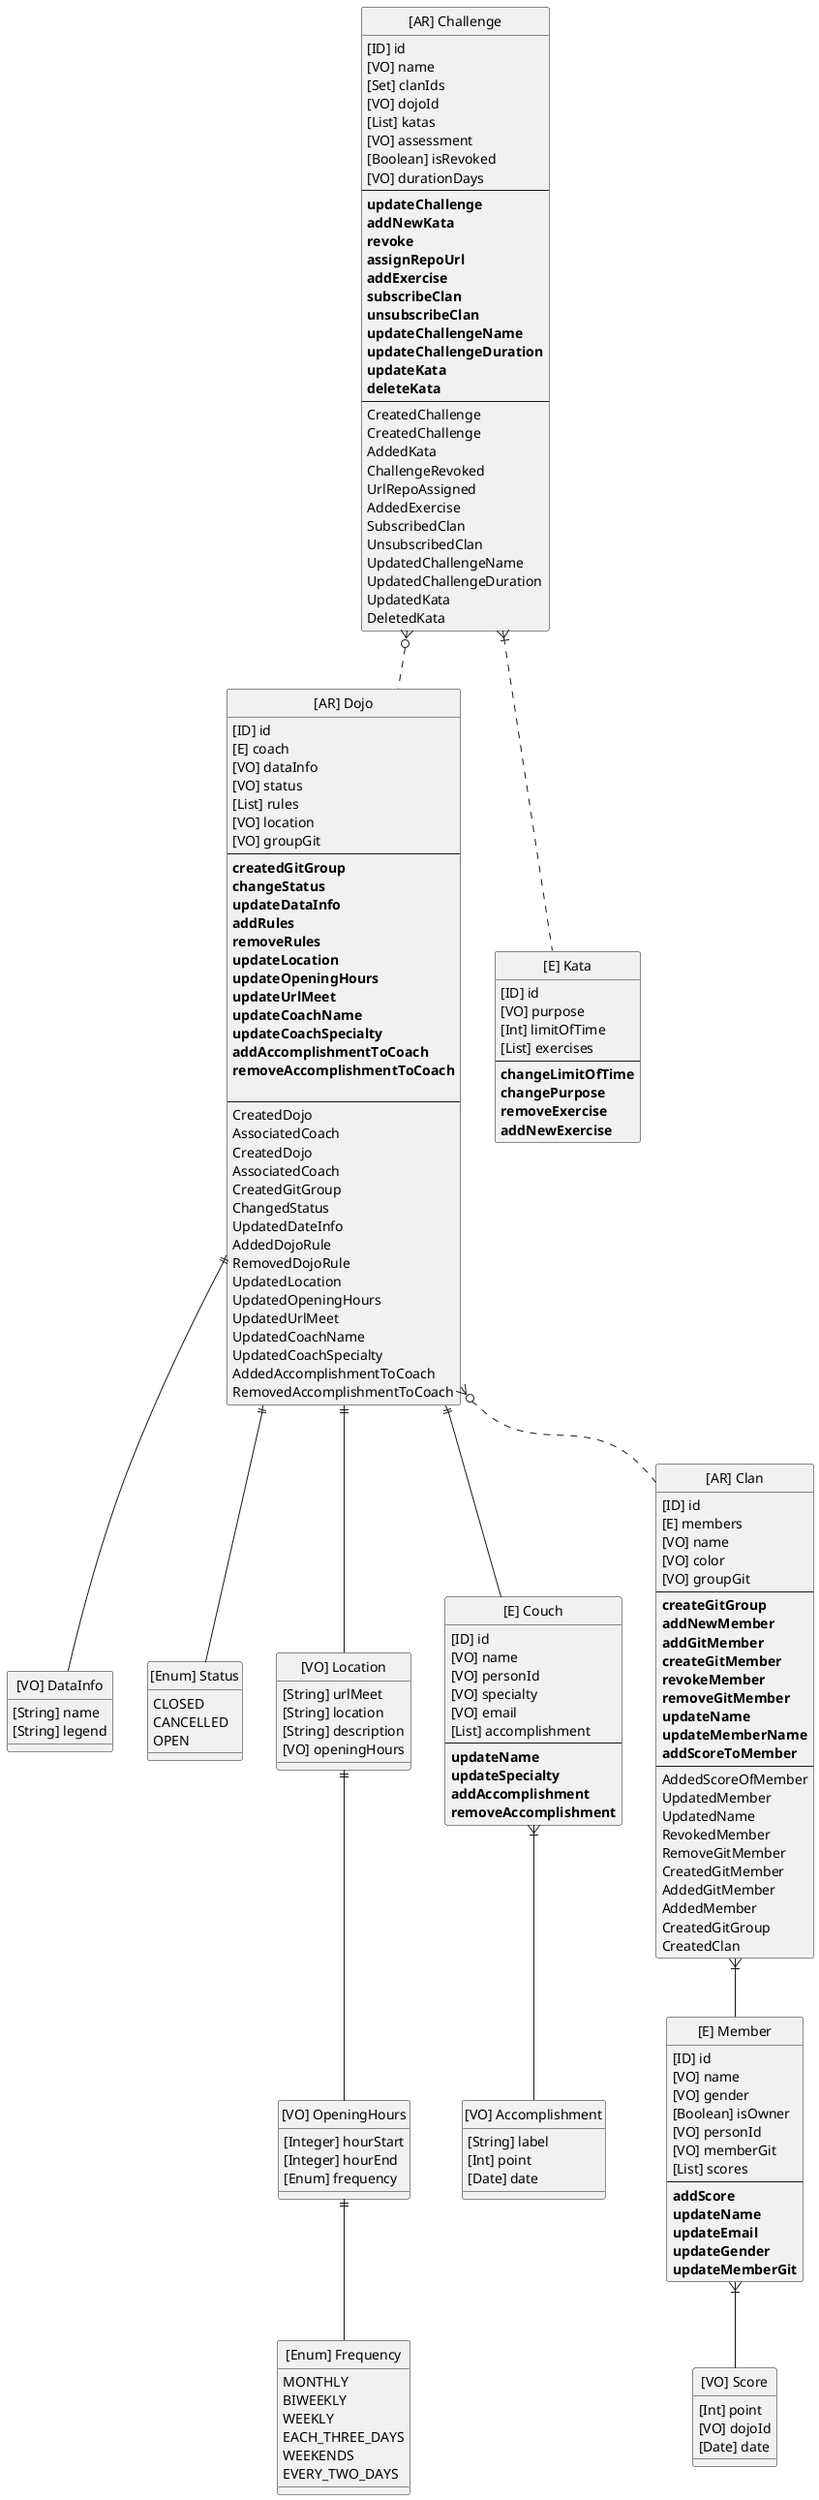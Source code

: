 @startuml

' hide the spot
hide circle

entity "[AR] Dojo" as Dojo {
    [ID] id
    [E] coach
    [VO] dataInfo
    [VO] status
    [List] rules
    [VO] location
    [VO] groupGit
    --
    **createdGitGroup**
    **changeStatus**
    **updateDataInfo**
    **addRules**
    **removeRules**
    **updateLocation**
    **updateOpeningHours**
    **updateUrlMeet**
    **updateCoachName**
    **updateCoachSpecialty**
    **addAccomplishmentToCoach**
    **removeAccomplishmentToCoach**

    --
    CreatedDojo
    AssociatedCoach
    CreatedDojo
    AssociatedCoach
    CreatedGitGroup
    ChangedStatus
    UpdatedDateInfo
    AddedDojoRule
    RemovedDojoRule
    UpdatedLocation
    UpdatedOpeningHours
    UpdatedUrlMeet
    UpdatedCoachName
    UpdatedCoachSpecialty
    AddedAccomplishmentToCoach
    RemovedAccomplishmentToCoach
}

class "[VO] DataInfo" as DataInfo{
    [String] name
    [String] legend
}
class "[Enum] Status" as Status{
    CLOSED
    CANCELLED
    OPEN
}
class "[VO] Location" as Location {
    [String] urlMeet
    [String] location
    [String] description
    [VO] openingHours
}
class "[VO] OpeningHours" as OpeningHours {
    [Integer] hourStart
    [Integer] hourEnd
    [Enum] frequency
}
class "[Enum] Frequency" as Frequency{
    MONTHLY
    BIWEEKLY
    WEEKLY
    EACH_THREE_DAYS
    WEEKENDS
    EVERY_TWO_DAYS
}
entity "[E] Couch" as Couch {
    [ID] id
    [VO] name
    [VO] personId
    [VO] specialty
    [VO] email
    [List] accomplishment
    --
    **updateName**
    **updateSpecialty**
    **addAccomplishment**
    **removeAccomplishment**
}
class "[VO] Accomplishment" as Accomplishment {
    [String] label
    [Int] point
    [Date] date
}
entity "[AR] Clan" as Clan  {
  [ID] id
  [E] members
  [VO] name
  [VO] color
  [VO] groupGit
  --
  **createGitGroup**
  **addNewMember**
  **addGitMember**
  **createGitMember**
  **revokeMember**
  **removeGitMember**
  **updateName**
  **updateMemberName**
  **addScoreToMember**
  --
  AddedScoreOfMember
  UpdatedMember
  UpdatedName
  RevokedMember
  RemoveGitMember
  CreatedGitMember
  AddedGitMember
  AddedMember
  CreatedGitGroup
  CreatedClan
}

entity "[E] Member" as Member {
  [ID] id
  [VO] name
  [VO] gender
  [Boolean] isOwner
  [VO] personId
  [VO] memberGit
  [List] scores
  --
  **addScore**
  **updateName**
  **updateEmail**
  **updateGender**
  **updateMemberGit**
}

class "[VO] Score" as Score {
  [Int] point
  [VO] dojoId
  [Date] date
}

entity "[AR] Challenge" as Challenge{
    [ID] id
    [VO] name
    [Set] clanIds
    [VO] dojoId
    [List] katas
    [VO] assessment
    [Boolean] isRevoked
    [VO] durationDays
    --
    **updateChallenge**
    **addNewKata**
    **revoke**
    **assignRepoUrl**
    **addExercise**
    **subscribeClan**
    **unsubscribeClan**
    **updateChallengeName**
    **updateChallengeDuration**
    **updateKata**
    **deleteKata**
    --
    CreatedChallenge
    CreatedChallenge
    AddedKata
    ChallengeRevoked
    UrlRepoAssigned
    AddedExercise
    SubscribedClan
    UnsubscribedClan
    UpdatedChallengeName
    UpdatedChallengeDuration
    UpdatedKata
    DeletedKata
}

entity "[E] Kata" as Kata {
  [ID] id
  [VO] purpose
  [Int] limitOfTime
  [List] exercises
  --
  **changeLimitOfTime**
  **changePurpose**
  **removeExercise**
  **addNewExercise**
}

Challenge }o.. Dojo
Challenge }|.. Kata
OpeningHours ||-- Frequency
Location ||-- OpeningHours
Dojo ||-- Location
Dojo ||-- DataInfo
Dojo ||-- Status
Couch }|-- Accomplishment
Dojo ||-- Couch
Dojo }o.. Clan
Clan }|-- Member
Member }|-- Score

@enduml